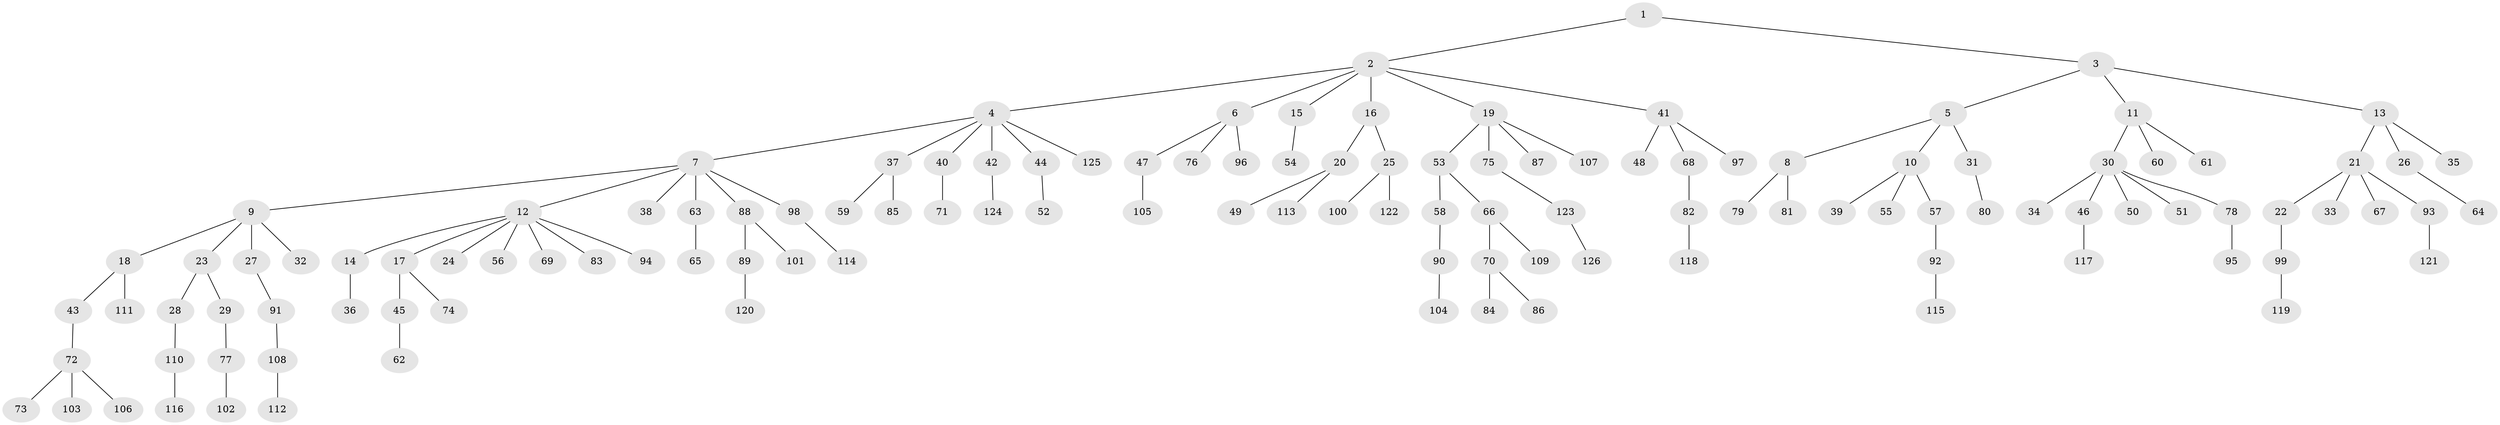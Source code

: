 // Generated by graph-tools (version 1.1) at 2025/15/03/09/25 04:15:22]
// undirected, 126 vertices, 125 edges
graph export_dot {
graph [start="1"]
  node [color=gray90,style=filled];
  1;
  2;
  3;
  4;
  5;
  6;
  7;
  8;
  9;
  10;
  11;
  12;
  13;
  14;
  15;
  16;
  17;
  18;
  19;
  20;
  21;
  22;
  23;
  24;
  25;
  26;
  27;
  28;
  29;
  30;
  31;
  32;
  33;
  34;
  35;
  36;
  37;
  38;
  39;
  40;
  41;
  42;
  43;
  44;
  45;
  46;
  47;
  48;
  49;
  50;
  51;
  52;
  53;
  54;
  55;
  56;
  57;
  58;
  59;
  60;
  61;
  62;
  63;
  64;
  65;
  66;
  67;
  68;
  69;
  70;
  71;
  72;
  73;
  74;
  75;
  76;
  77;
  78;
  79;
  80;
  81;
  82;
  83;
  84;
  85;
  86;
  87;
  88;
  89;
  90;
  91;
  92;
  93;
  94;
  95;
  96;
  97;
  98;
  99;
  100;
  101;
  102;
  103;
  104;
  105;
  106;
  107;
  108;
  109;
  110;
  111;
  112;
  113;
  114;
  115;
  116;
  117;
  118;
  119;
  120;
  121;
  122;
  123;
  124;
  125;
  126;
  1 -- 2;
  1 -- 3;
  2 -- 4;
  2 -- 6;
  2 -- 15;
  2 -- 16;
  2 -- 19;
  2 -- 41;
  3 -- 5;
  3 -- 11;
  3 -- 13;
  4 -- 7;
  4 -- 37;
  4 -- 40;
  4 -- 42;
  4 -- 44;
  4 -- 125;
  5 -- 8;
  5 -- 10;
  5 -- 31;
  6 -- 47;
  6 -- 76;
  6 -- 96;
  7 -- 9;
  7 -- 12;
  7 -- 38;
  7 -- 63;
  7 -- 88;
  7 -- 98;
  8 -- 79;
  8 -- 81;
  9 -- 18;
  9 -- 23;
  9 -- 27;
  9 -- 32;
  10 -- 39;
  10 -- 55;
  10 -- 57;
  11 -- 30;
  11 -- 60;
  11 -- 61;
  12 -- 14;
  12 -- 17;
  12 -- 24;
  12 -- 56;
  12 -- 69;
  12 -- 83;
  12 -- 94;
  13 -- 21;
  13 -- 26;
  13 -- 35;
  14 -- 36;
  15 -- 54;
  16 -- 20;
  16 -- 25;
  17 -- 45;
  17 -- 74;
  18 -- 43;
  18 -- 111;
  19 -- 53;
  19 -- 75;
  19 -- 87;
  19 -- 107;
  20 -- 49;
  20 -- 113;
  21 -- 22;
  21 -- 33;
  21 -- 67;
  21 -- 93;
  22 -- 99;
  23 -- 28;
  23 -- 29;
  25 -- 100;
  25 -- 122;
  26 -- 64;
  27 -- 91;
  28 -- 110;
  29 -- 77;
  30 -- 34;
  30 -- 46;
  30 -- 50;
  30 -- 51;
  30 -- 78;
  31 -- 80;
  37 -- 59;
  37 -- 85;
  40 -- 71;
  41 -- 48;
  41 -- 68;
  41 -- 97;
  42 -- 124;
  43 -- 72;
  44 -- 52;
  45 -- 62;
  46 -- 117;
  47 -- 105;
  53 -- 58;
  53 -- 66;
  57 -- 92;
  58 -- 90;
  63 -- 65;
  66 -- 70;
  66 -- 109;
  68 -- 82;
  70 -- 84;
  70 -- 86;
  72 -- 73;
  72 -- 103;
  72 -- 106;
  75 -- 123;
  77 -- 102;
  78 -- 95;
  82 -- 118;
  88 -- 89;
  88 -- 101;
  89 -- 120;
  90 -- 104;
  91 -- 108;
  92 -- 115;
  93 -- 121;
  98 -- 114;
  99 -- 119;
  108 -- 112;
  110 -- 116;
  123 -- 126;
}
